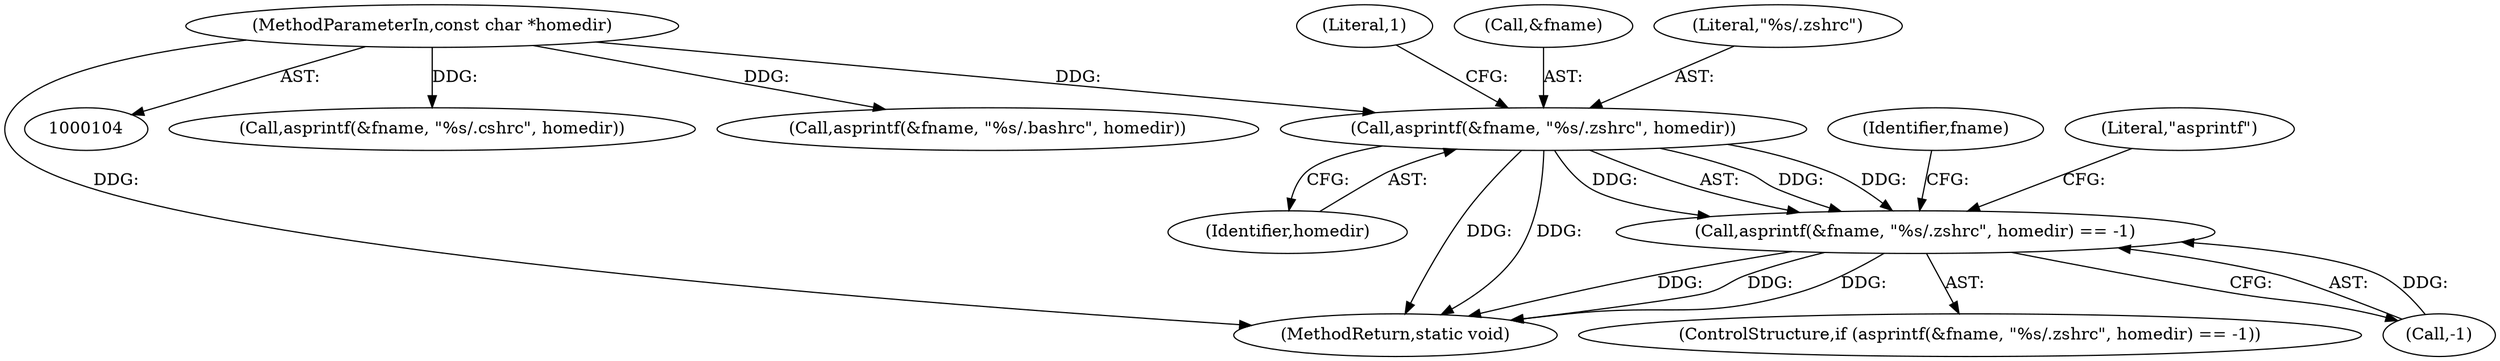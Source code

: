 digraph "0_firejail_903fd8a0789ca3cc3c21d84cd0282481515592ef_1@API" {
"1000115" [label="(Call,asprintf(&fname, \"%s/.zshrc\", homedir))"];
"1000105" [label="(MethodParameterIn,const char *homedir)"];
"1000114" [label="(Call,asprintf(&fname, \"%s/.zshrc\", homedir) == -1)"];
"1000119" [label="(Identifier,homedir)"];
"1000105" [label="(MethodParameterIn,const char *homedir)"];
"1000121" [label="(Literal,1)"];
"1000216" [label="(Call,asprintf(&fname, \"%s/.cshrc\", homedir))"];
"1000128" [label="(Identifier,fname)"];
"1000315" [label="(Call,asprintf(&fname, \"%s/.bashrc\", homedir))"];
"1000120" [label="(Call,-1)"];
"1000116" [label="(Call,&fname)"];
"1000118" [label="(Literal,\"%s/.zshrc\")"];
"1000371" [label="(MethodReturn,static void)"];
"1000113" [label="(ControlStructure,if (asprintf(&fname, \"%s/.zshrc\", homedir) == -1))"];
"1000115" [label="(Call,asprintf(&fname, \"%s/.zshrc\", homedir))"];
"1000123" [label="(Literal,\"asprintf\")"];
"1000114" [label="(Call,asprintf(&fname, \"%s/.zshrc\", homedir) == -1)"];
"1000115" -> "1000114"  [label="AST: "];
"1000115" -> "1000119"  [label="CFG: "];
"1000116" -> "1000115"  [label="AST: "];
"1000118" -> "1000115"  [label="AST: "];
"1000119" -> "1000115"  [label="AST: "];
"1000121" -> "1000115"  [label="CFG: "];
"1000115" -> "1000371"  [label="DDG: "];
"1000115" -> "1000371"  [label="DDG: "];
"1000115" -> "1000114"  [label="DDG: "];
"1000115" -> "1000114"  [label="DDG: "];
"1000115" -> "1000114"  [label="DDG: "];
"1000105" -> "1000115"  [label="DDG: "];
"1000105" -> "1000104"  [label="AST: "];
"1000105" -> "1000371"  [label="DDG: "];
"1000105" -> "1000216"  [label="DDG: "];
"1000105" -> "1000315"  [label="DDG: "];
"1000114" -> "1000113"  [label="AST: "];
"1000114" -> "1000120"  [label="CFG: "];
"1000120" -> "1000114"  [label="AST: "];
"1000123" -> "1000114"  [label="CFG: "];
"1000128" -> "1000114"  [label="CFG: "];
"1000114" -> "1000371"  [label="DDG: "];
"1000114" -> "1000371"  [label="DDG: "];
"1000114" -> "1000371"  [label="DDG: "];
"1000120" -> "1000114"  [label="DDG: "];
}
